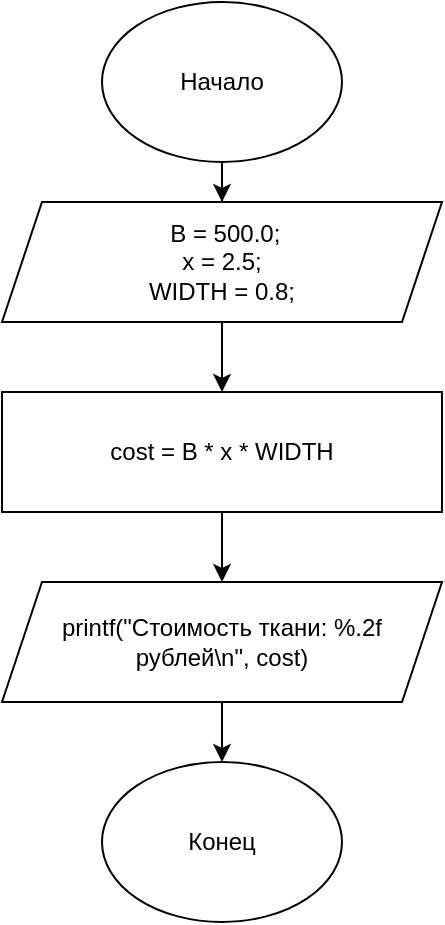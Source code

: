 <mxfile version="28.2.3">
  <diagram name="Страница — 1" id="rFKy2qxcRWNcDenHxV3F">
    <mxGraphModel dx="1213" dy="668" grid="1" gridSize="10" guides="1" tooltips="1" connect="1" arrows="1" fold="1" page="1" pageScale="1" pageWidth="827" pageHeight="1169" math="0" shadow="0">
      <root>
        <mxCell id="0" />
        <mxCell id="1" parent="0" />
        <mxCell id="M3HZHztgUzs7YWsetsD--8" value="" style="edgeStyle=orthogonalEdgeStyle;rounded=0;orthogonalLoop=1;jettySize=auto;html=1;" edge="1" parent="1" source="M3HZHztgUzs7YWsetsD--1" target="M3HZHztgUzs7YWsetsD--5">
          <mxGeometry relative="1" as="geometry" />
        </mxCell>
        <mxCell id="M3HZHztgUzs7YWsetsD--1" value="Начало" style="ellipse;whiteSpace=wrap;html=1;" vertex="1" parent="1">
          <mxGeometry x="300" y="360" width="120" height="80" as="geometry" />
        </mxCell>
        <mxCell id="M3HZHztgUzs7YWsetsD--10" value="" style="edgeStyle=orthogonalEdgeStyle;rounded=0;orthogonalLoop=1;jettySize=auto;html=1;" edge="1" parent="1" source="M3HZHztgUzs7YWsetsD--4" target="M3HZHztgUzs7YWsetsD--7">
          <mxGeometry relative="1" as="geometry" />
        </mxCell>
        <mxCell id="M3HZHztgUzs7YWsetsD--4" value="cost = B * x * WIDTH" style="rounded=0;whiteSpace=wrap;html=1;" vertex="1" parent="1">
          <mxGeometry x="250" y="555" width="220" height="60" as="geometry" />
        </mxCell>
        <mxCell id="M3HZHztgUzs7YWsetsD--9" value="" style="edgeStyle=orthogonalEdgeStyle;rounded=0;orthogonalLoop=1;jettySize=auto;html=1;" edge="1" parent="1" source="M3HZHztgUzs7YWsetsD--5" target="M3HZHztgUzs7YWsetsD--4">
          <mxGeometry relative="1" as="geometry" />
        </mxCell>
        <mxCell id="M3HZHztgUzs7YWsetsD--5" value="&amp;nbsp;B = 500.0;&lt;div&gt;x = 2.5;&lt;/div&gt;&lt;div&gt;WIDTH = 0.8;&lt;/div&gt;" style="shape=parallelogram;perimeter=parallelogramPerimeter;whiteSpace=wrap;html=1;fixedSize=1;" vertex="1" parent="1">
          <mxGeometry x="250" y="460" width="220" height="60" as="geometry" />
        </mxCell>
        <mxCell id="M3HZHztgUzs7YWsetsD--6" value="Конец" style="ellipse;whiteSpace=wrap;html=1;" vertex="1" parent="1">
          <mxGeometry x="300" y="740" width="120" height="80" as="geometry" />
        </mxCell>
        <mxCell id="M3HZHztgUzs7YWsetsD--11" value="" style="edgeStyle=orthogonalEdgeStyle;rounded=0;orthogonalLoop=1;jettySize=auto;html=1;" edge="1" parent="1" source="M3HZHztgUzs7YWsetsD--7" target="M3HZHztgUzs7YWsetsD--6">
          <mxGeometry relative="1" as="geometry" />
        </mxCell>
        <mxCell id="M3HZHztgUzs7YWsetsD--7" value="printf(&quot;Стоимость ткани: %.2f рублей\n&quot;, cost)" style="shape=parallelogram;perimeter=parallelogramPerimeter;whiteSpace=wrap;html=1;fixedSize=1;" vertex="1" parent="1">
          <mxGeometry x="250" y="650" width="220" height="60" as="geometry" />
        </mxCell>
      </root>
    </mxGraphModel>
  </diagram>
</mxfile>
